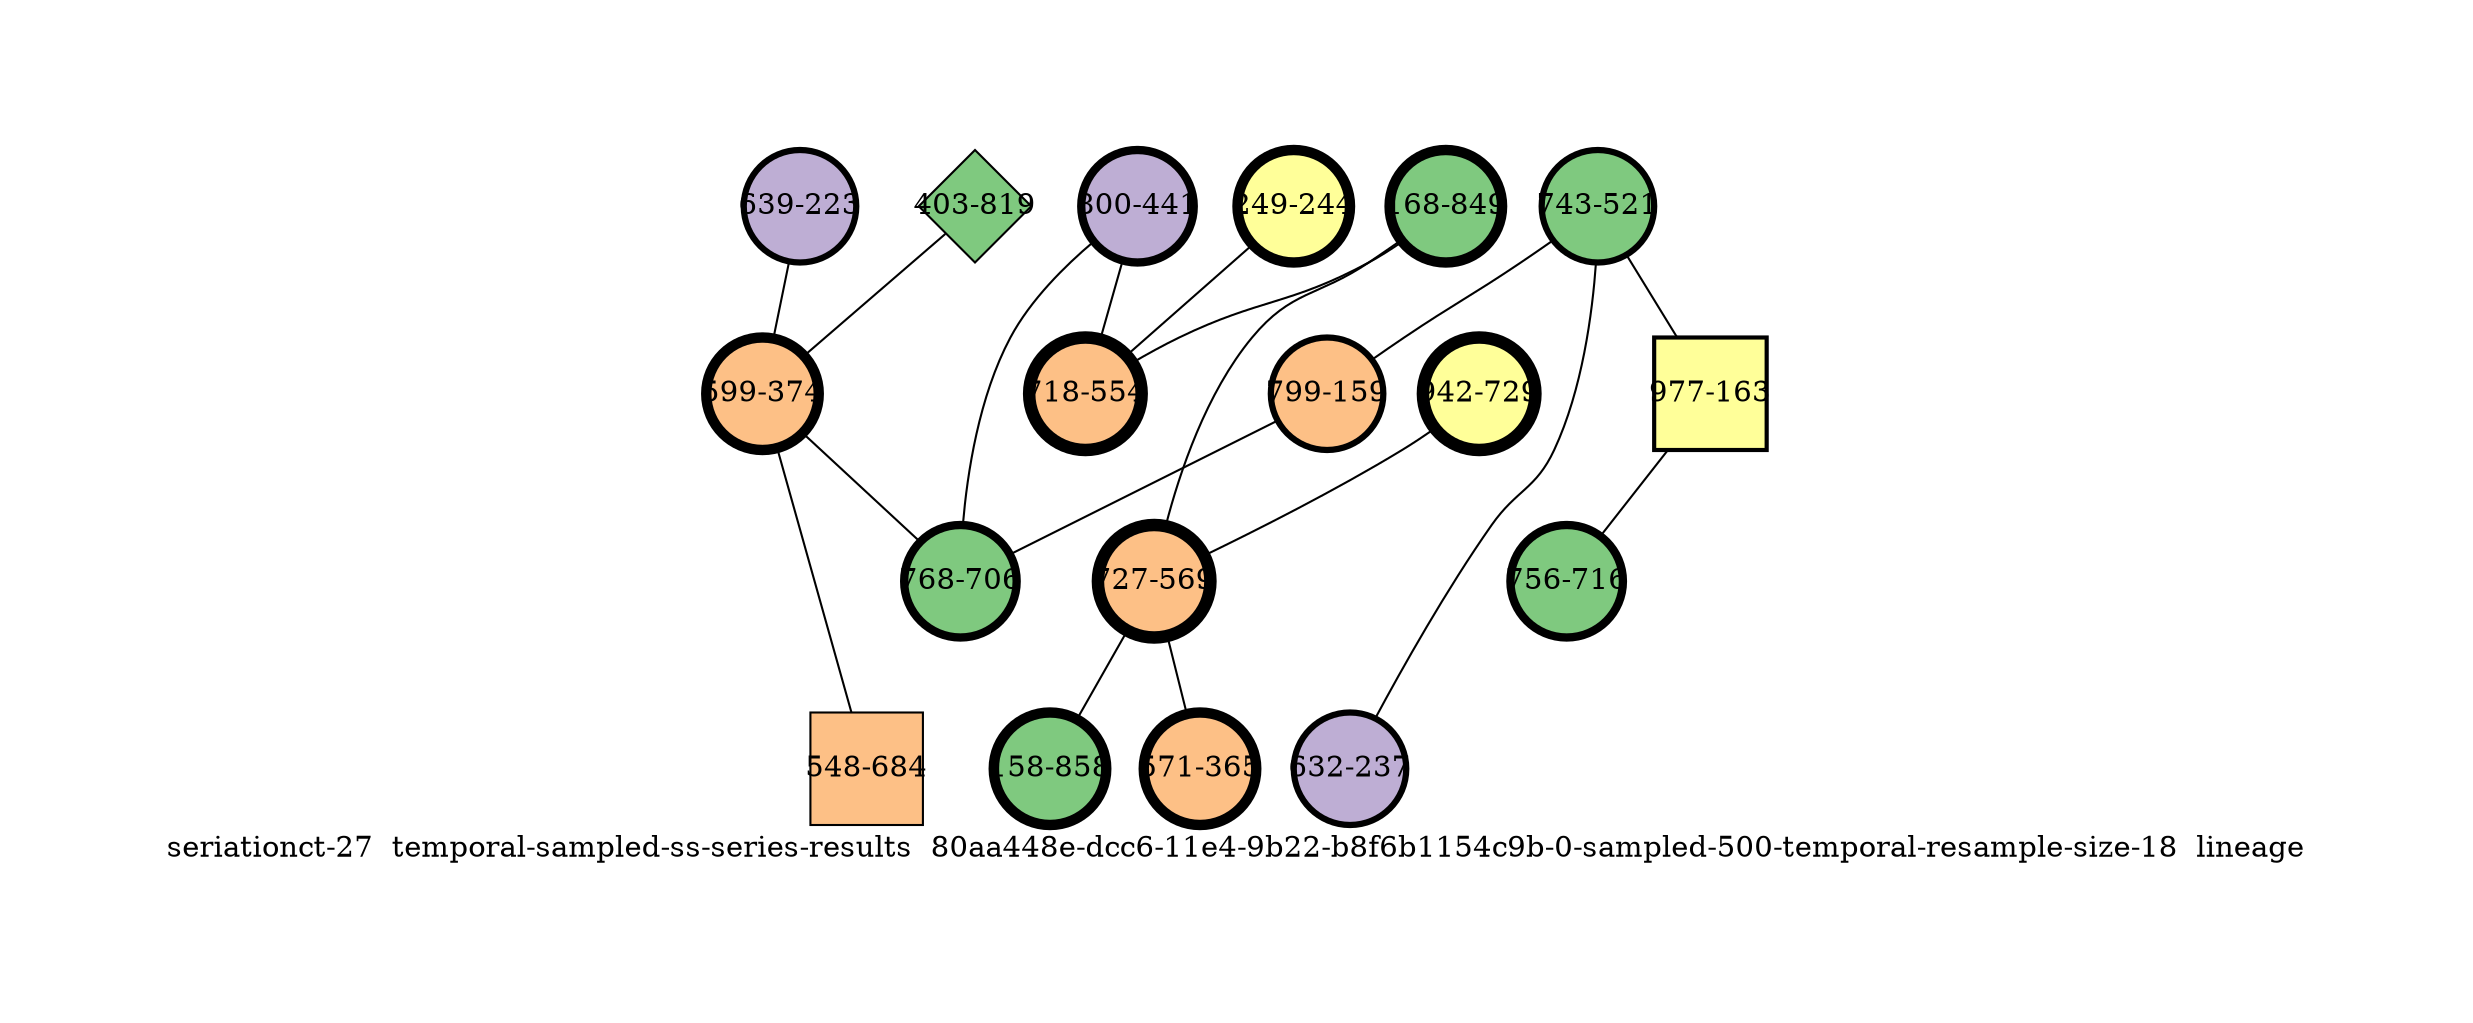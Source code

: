strict graph "seriationct-27  temporal-sampled-ss-series-results  80aa448e-dcc6-11e4-9b22-b8f6b1154c9b-0-sampled-500-temporal-resample-size-18  lineage" {
labelloc=b;
ratio=auto;
pad="1.0";
label="seriationct-27  temporal-sampled-ss-series-results  80aa448e-dcc6-11e4-9b22-b8f6b1154c9b-0-sampled-500-temporal-resample-size-18  lineage";
node [width="0.75", style=filled, fixedsize=true, height="0.75", shape=circle, label=""];
0 [xCoordinate="223.0", appears_in_slice=3, yCoordinate="639.0", colorscheme=accent6, lineage_id=0, short_label="639-223", label="639-223", shape=circle, cluster_id=1, fillcolor=2, size="500.0", id=1, penwidth="3.0"];
1 [xCoordinate="244.0", appears_in_slice=5, yCoordinate="249.0", colorscheme=accent6, lineage_id=0, short_label="249-244", label="249-244", shape=circle, cluster_id=3, fillcolor=4, size="500.0", id=15, penwidth="5.0"];
2 [xCoordinate="849.0", appears_in_slice=5, yCoordinate="168.0", colorscheme=accent6, lineage_id=0, short_label="168-849", label="168-849", shape=circle, cluster_id=0, fillcolor=1, size="500.0", id=2, penwidth="5.0"];
3 [xCoordinate="729.0", appears_in_slice=6, yCoordinate="942.0", colorscheme=accent6, lineage_id=0, short_label="942-729", label="942-729", shape=circle, cluster_id=3, fillcolor=4, size="500.0", id=3, penwidth="6.0"];
4 [xCoordinate="819.0", appears_in_slice=1, yCoordinate="403.0", colorscheme=accent6, lineage_id=2, short_label="403-819", label="403-819", shape=diamond, cluster_id=0, fillcolor=1, size="500.0", id=16, penwidth="1.0"];
5 [xCoordinate="441.0", appears_in_slice=4, yCoordinate="800.0", colorscheme=accent6, lineage_id=0, short_label="800-441", label="800-441", shape=circle, cluster_id=1, fillcolor=2, size="500.0", id=12, penwidth="4.0"];
6 [xCoordinate="569.0", appears_in_slice=6, yCoordinate="727.0", colorscheme=accent6, lineage_id=0, short_label="727-569", label="727-569", shape=circle, cluster_id=2, fillcolor=3, size="500.0", id=5, penwidth="6.0"];
7 [xCoordinate="374.0", appears_in_slice=5, yCoordinate="599.0", colorscheme=accent6, lineage_id=0, short_label="599-374", label="599-374", shape=circle, cluster_id=2, fillcolor=3, size="500.0", id=6, penwidth="5.0"];
8 [xCoordinate="521.0", appears_in_slice=3, yCoordinate="743.0", colorscheme=accent6, lineage_id=0, short_label="743-521", label="743-521", shape=circle, cluster_id=0, fillcolor=1, size="500.0", id=7, penwidth="3.0"];
9 [xCoordinate="554.0", appears_in_slice=6, yCoordinate="718.0", colorscheme=accent6, lineage_id=0, short_label="718-554", label="718-554", shape=circle, cluster_id=2, fillcolor=3, size="500.0", id=13, penwidth="6.0"];
10 [xCoordinate="858.0", appears_in_slice=5, yCoordinate="158.0", colorscheme=accent6, lineage_id=0, short_label="158-858", label="158-858", shape=circle, cluster_id=0, fillcolor=1, size="500.0", id=10, penwidth="5.0"];
11 [xCoordinate="684.0", appears_in_slice=1, yCoordinate="548.0", colorscheme=accent6, lineage_id=1, short_label="548-684", label="548-684", shape=square, cluster_id=2, fillcolor=3, size="500.0", id=14, penwidth="1.0"];
12 [xCoordinate="159.0", appears_in_slice=3, yCoordinate="799.0", colorscheme=accent6, lineage_id=0, short_label="799-159", label="799-159", shape=circle, cluster_id=2, fillcolor=3, size="500.0", id=8, penwidth="3.0"];
13 [xCoordinate="163.0", appears_in_slice=2, yCoordinate="977.0", colorscheme=accent6, lineage_id=1, short_label="977-163", label="977-163", shape=square, cluster_id=3, fillcolor=4, size="500.0", id=17, penwidth="2.0"];
14 [xCoordinate="365.0", appears_in_slice=5, yCoordinate="571.0", colorscheme=accent6, lineage_id=0, short_label="571-365", label="571-365", shape=circle, cluster_id=2, fillcolor=3, size="500.0", id=9, penwidth="5.0"];
15 [xCoordinate="716.0", appears_in_slice=4, yCoordinate="756.0", colorscheme=accent6, lineage_id=0, short_label="756-716", label="756-716", shape=circle, cluster_id=0, fillcolor=1, size="500.0", id=4, penwidth="4.0"];
16 [xCoordinate="706.0", appears_in_slice=4, yCoordinate="768.0", colorscheme=accent6, lineage_id=0, short_label="768-706", label="768-706", shape=circle, cluster_id=0, fillcolor=1, size="500.0", id=11, penwidth="4.0"];
17 [xCoordinate="237.0", appears_in_slice=3, yCoordinate="632.0", colorscheme=accent6, lineage_id=0, short_label="632-237", label="632-237", shape=circle, cluster_id=1, fillcolor=2, size="500.0", id=0, penwidth="3.0"];
0 -- 7  [inverseweight="1.3636487605", weight="0.733326666636"];
1 -- 9  [inverseweight="2.58336706085", weight="0.387091720397"];
2 -- 9  [inverseweight="2.52377232563", weight="0.396232255123"];
2 -- 6  [inverseweight="1.89822022786", weight="0.526809263396"];
3 -- 6  [inverseweight="43.5194139889", weight="0.0229782505862"];
4 -- 7  [inverseweight="1.26202282236", weight="0.792378697341"];
5 -- 16  [inverseweight="3.76120628291", weight="0.265872149726"];
5 -- 9  [inverseweight="3.51746536659", weight="0.284295620789"];
6 -- 10  [inverseweight="5.23051470588", weight="0.191185773529"];
6 -- 14  [inverseweight="6.37680409366", weight="0.156818366271"];
7 -- 16  [inverseweight="2.73973630978", weight="0.364998630134"];
7 -- 11  [inverseweight="1.38192219765", weight="0.723629739577"];
8 -- 17  [inverseweight="33.5578027607", weight="0.0297993288515"];
8 -- 12  [inverseweight="23.5180217096", weight="0.0425205832509"];
8 -- 13  [inverseweight="2.25499923736", weight="0.443459130022"];
12 -- 16  [inverseweight="4.37688109532", weight="0.228473193176"];
13 -- 15  [inverseweight="1.44454381821", weight="0.692260066738"];
}
